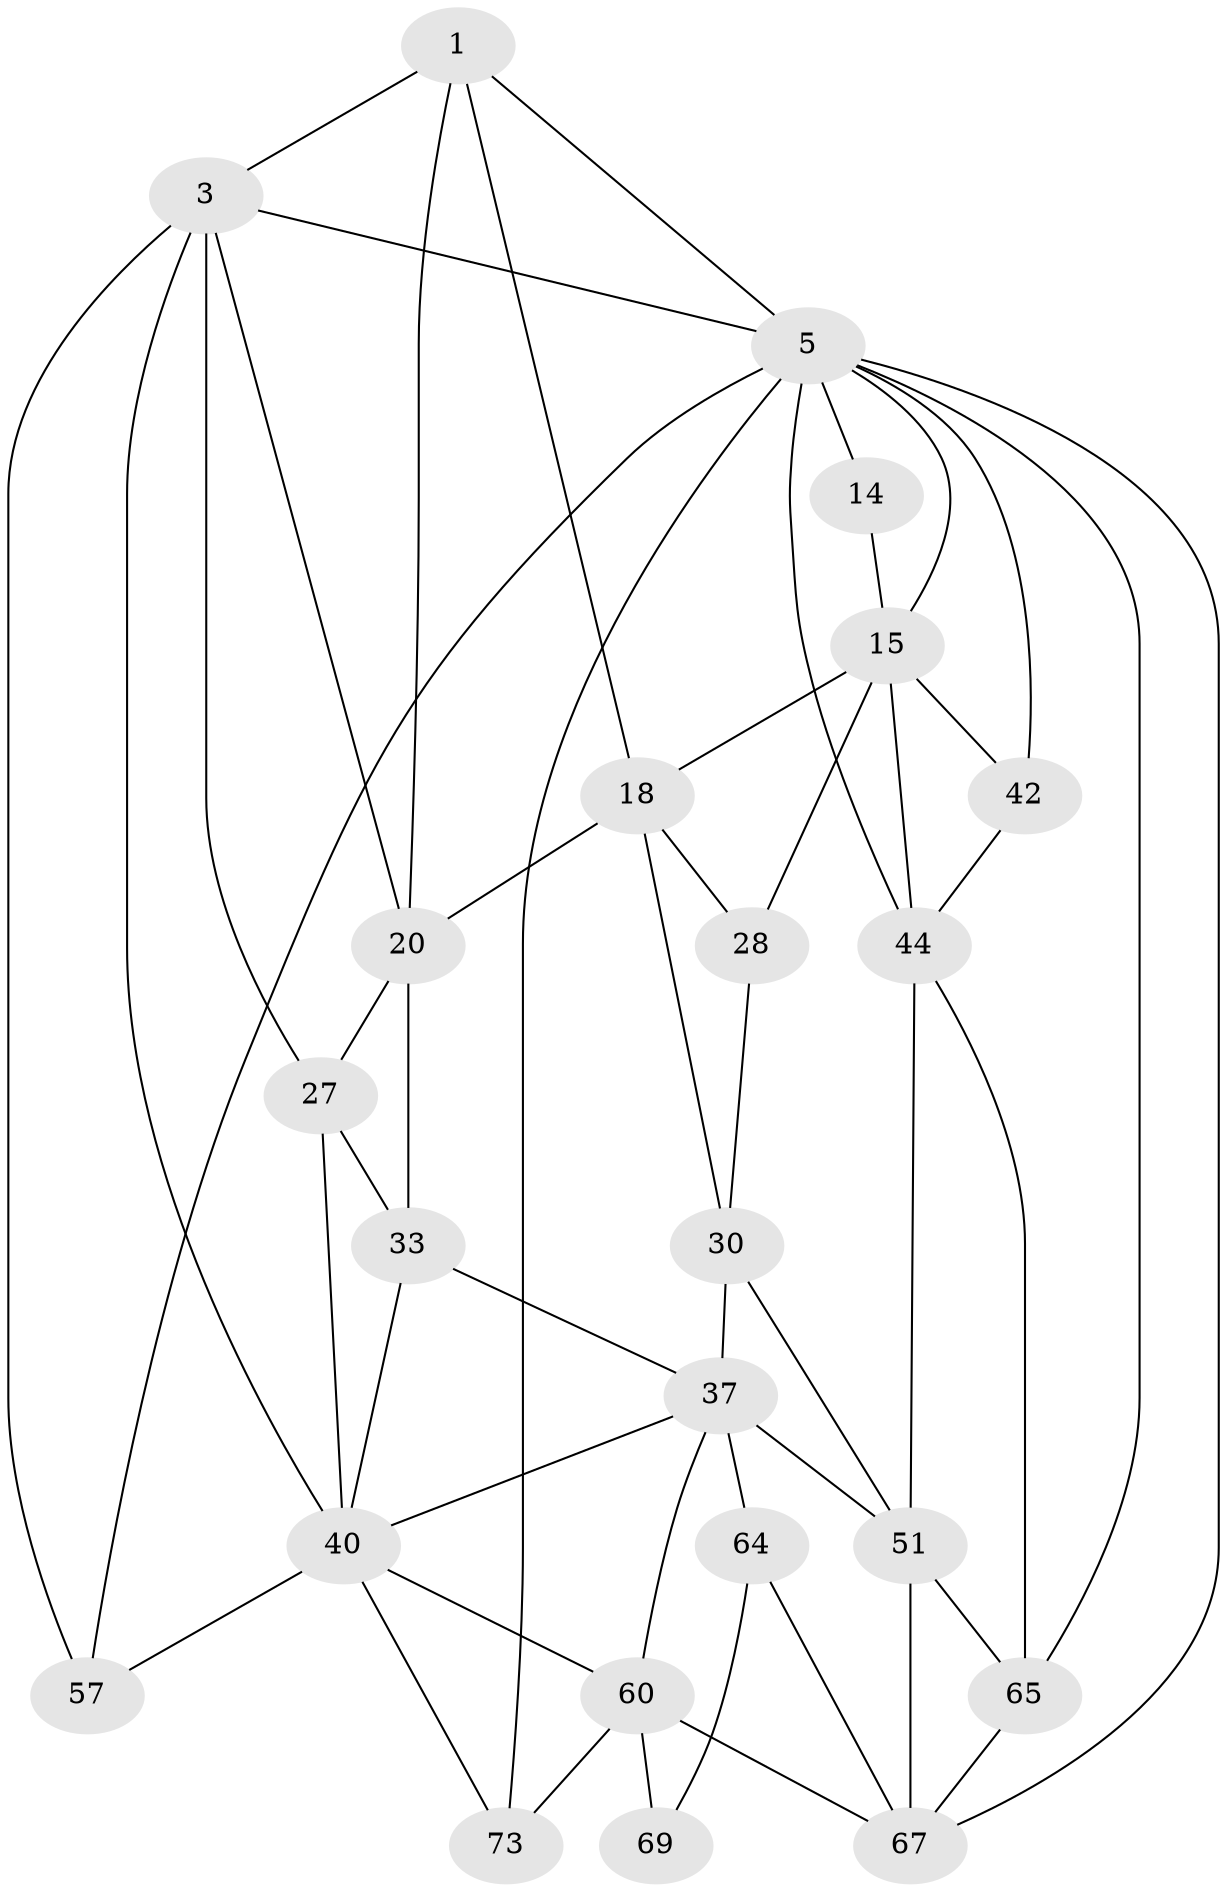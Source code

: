 // original degree distribution, {3: 0.03896103896103896, 6: 0.19480519480519481, 5: 0.5584415584415584, 4: 0.2077922077922078}
// Generated by graph-tools (version 1.1) at 2025/21/03/04/25 18:21:23]
// undirected, 23 vertices, 52 edges
graph export_dot {
graph [start="1"]
  node [color=gray90,style=filled];
  1 [pos="+0.8085252040110397+0",super="+7+2"];
  3 [pos="+1+0.21416468212238196",super="+24+4"];
  5 [pos="+1+0",super="+6+11+63"];
  14 [pos="+0.05935684765847378+0.07877919179308358"];
  15 [pos="+0.3014422784332497+0.17930325290157476",super="+16"];
  18 [pos="+0.48013893785054584+0.2636184319196782",super="+19+23"];
  20 [pos="+0.736462554370747+0.2798985074461522",super="+21"];
  27 [pos="+0.7296248758318268+0.3341870471635688",super="+35"];
  28 [pos="+0.3436887831385526+0.5018211213702672"];
  30 [pos="+0.4907104530695453+0.3256179519313829",super="+31"];
  33 [pos="+0.5794374913026762+0.37518294881451314",super="+34+36"];
  37 [pos="+0.5400741979979454+0.5138950279389898",super="+49"];
  40 [pos="+0.8251099814955087+0.5742315743126437",super="+41+47"];
  42 [pos="+0+0.30028683477730167"];
  44 [pos="+0.11383875652029081+0.5568798917556368",super="+45"];
  51 [pos="+0.38550400447641664+0.6836183122721987",super="+55"];
  57 [pos="+1+0.7497603599123562"];
  60 [pos="+0.8328270713857107+0.838872609021644",super="+71+61"];
  64 [pos="+0.5022938554851861+0.8426352233885052",super="+66"];
  65 [pos="+0.07880650863503681+0.825468918190263",super="+70"];
  67 [pos="+0.4428898221038762+1",super="+77+68"];
  69 [pos="+0.6812141566417181+0.8734809196504517"];
  73 [pos="+0.8856925708748024+0.9216370610151661",super="+76+74"];
  1 -- 18;
  1 -- 20;
  1 -- 3;
  1 -- 5;
  3 -- 20;
  3 -- 40 [weight=2];
  3 -- 27;
  3 -- 57;
  3 -- 5;
  5 -- 15;
  5 -- 42;
  5 -- 44;
  5 -- 14;
  5 -- 73;
  5 -- 57;
  5 -- 67;
  5 -- 65;
  14 -- 15;
  15 -- 18;
  15 -- 44;
  15 -- 42;
  15 -- 28;
  18 -- 28;
  18 -- 20;
  18 -- 30;
  20 -- 33;
  20 -- 27;
  27 -- 40;
  27 -- 33;
  28 -- 30;
  30 -- 51;
  30 -- 37;
  33 -- 37;
  33 -- 40;
  37 -- 64 [weight=2];
  37 -- 51;
  37 -- 40;
  37 -- 60;
  40 -- 73;
  40 -- 60;
  40 -- 57;
  42 -- 44;
  44 -- 65;
  44 -- 51;
  51 -- 65;
  51 -- 67;
  60 -- 73;
  60 -- 67;
  60 -- 69 [weight=2];
  64 -- 67;
  64 -- 69;
  65 -- 67;
}
